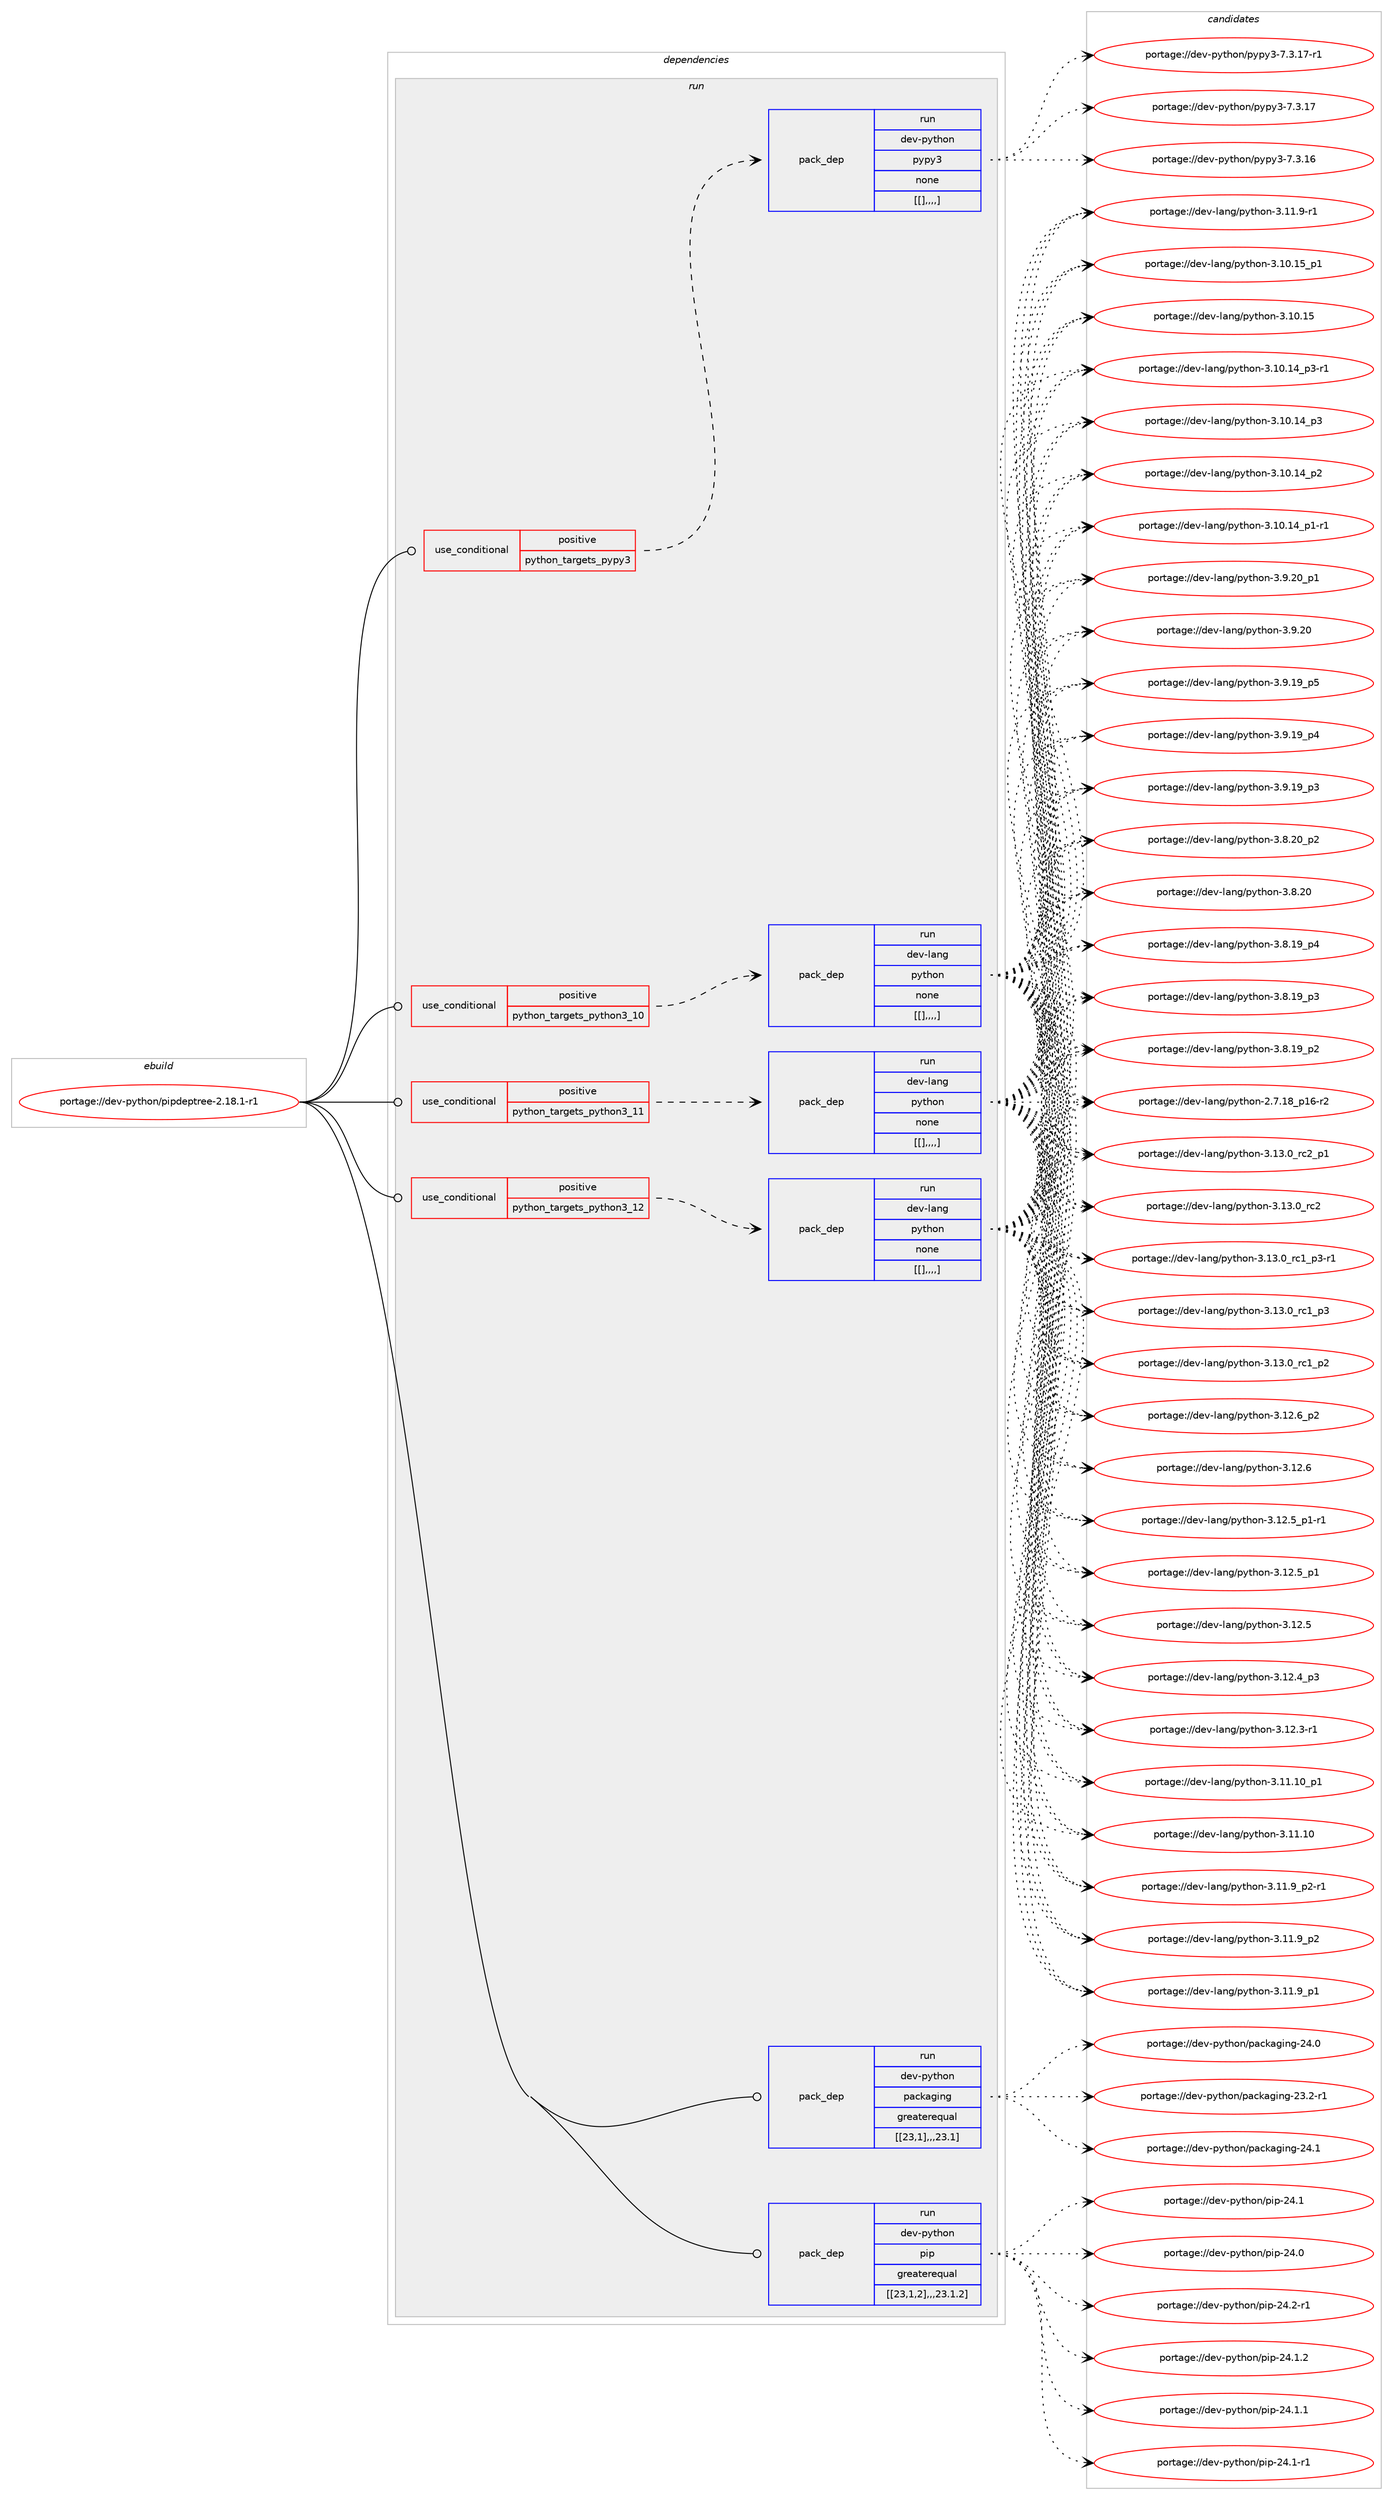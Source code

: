 digraph prolog {

# *************
# Graph options
# *************

newrank=true;
concentrate=true;
compound=true;
graph [rankdir=LR,fontname=Helvetica,fontsize=10,ranksep=1.5];#, ranksep=2.5, nodesep=0.2];
edge  [arrowhead=vee];
node  [fontname=Helvetica,fontsize=10];

# **********
# The ebuild
# **********

subgraph cluster_leftcol {
color=gray;
label=<<i>ebuild</i>>;
id [label="portage://dev-python/pipdeptree-2.18.1-r1", color=red, width=4, href="../dev-python/pipdeptree-2.18.1-r1.svg"];
}

# ****************
# The dependencies
# ****************

subgraph cluster_midcol {
color=gray;
label=<<i>dependencies</i>>;
subgraph cluster_compile {
fillcolor="#eeeeee";
style=filled;
label=<<i>compile</i>>;
}
subgraph cluster_compileandrun {
fillcolor="#eeeeee";
style=filled;
label=<<i>compile and run</i>>;
}
subgraph cluster_run {
fillcolor="#eeeeee";
style=filled;
label=<<i>run</i>>;
subgraph cond37392 {
dependency156794 [label=<<TABLE BORDER="0" CELLBORDER="1" CELLSPACING="0" CELLPADDING="4"><TR><TD ROWSPAN="3" CELLPADDING="10">use_conditional</TD></TR><TR><TD>positive</TD></TR><TR><TD>python_targets_pypy3</TD></TR></TABLE>>, shape=none, color=red];
subgraph pack118185 {
dependency156795 [label=<<TABLE BORDER="0" CELLBORDER="1" CELLSPACING="0" CELLPADDING="4" WIDTH="220"><TR><TD ROWSPAN="6" CELLPADDING="30">pack_dep</TD></TR><TR><TD WIDTH="110">run</TD></TR><TR><TD>dev-python</TD></TR><TR><TD>pypy3</TD></TR><TR><TD>none</TD></TR><TR><TD>[[],,,,]</TD></TR></TABLE>>, shape=none, color=blue];
}
dependency156794:e -> dependency156795:w [weight=20,style="dashed",arrowhead="vee"];
}
id:e -> dependency156794:w [weight=20,style="solid",arrowhead="odot"];
subgraph cond37393 {
dependency156796 [label=<<TABLE BORDER="0" CELLBORDER="1" CELLSPACING="0" CELLPADDING="4"><TR><TD ROWSPAN="3" CELLPADDING="10">use_conditional</TD></TR><TR><TD>positive</TD></TR><TR><TD>python_targets_python3_10</TD></TR></TABLE>>, shape=none, color=red];
subgraph pack118186 {
dependency156797 [label=<<TABLE BORDER="0" CELLBORDER="1" CELLSPACING="0" CELLPADDING="4" WIDTH="220"><TR><TD ROWSPAN="6" CELLPADDING="30">pack_dep</TD></TR><TR><TD WIDTH="110">run</TD></TR><TR><TD>dev-lang</TD></TR><TR><TD>python</TD></TR><TR><TD>none</TD></TR><TR><TD>[[],,,,]</TD></TR></TABLE>>, shape=none, color=blue];
}
dependency156796:e -> dependency156797:w [weight=20,style="dashed",arrowhead="vee"];
}
id:e -> dependency156796:w [weight=20,style="solid",arrowhead="odot"];
subgraph cond37394 {
dependency156798 [label=<<TABLE BORDER="0" CELLBORDER="1" CELLSPACING="0" CELLPADDING="4"><TR><TD ROWSPAN="3" CELLPADDING="10">use_conditional</TD></TR><TR><TD>positive</TD></TR><TR><TD>python_targets_python3_11</TD></TR></TABLE>>, shape=none, color=red];
subgraph pack118187 {
dependency156799 [label=<<TABLE BORDER="0" CELLBORDER="1" CELLSPACING="0" CELLPADDING="4" WIDTH="220"><TR><TD ROWSPAN="6" CELLPADDING="30">pack_dep</TD></TR><TR><TD WIDTH="110">run</TD></TR><TR><TD>dev-lang</TD></TR><TR><TD>python</TD></TR><TR><TD>none</TD></TR><TR><TD>[[],,,,]</TD></TR></TABLE>>, shape=none, color=blue];
}
dependency156798:e -> dependency156799:w [weight=20,style="dashed",arrowhead="vee"];
}
id:e -> dependency156798:w [weight=20,style="solid",arrowhead="odot"];
subgraph cond37395 {
dependency156800 [label=<<TABLE BORDER="0" CELLBORDER="1" CELLSPACING="0" CELLPADDING="4"><TR><TD ROWSPAN="3" CELLPADDING="10">use_conditional</TD></TR><TR><TD>positive</TD></TR><TR><TD>python_targets_python3_12</TD></TR></TABLE>>, shape=none, color=red];
subgraph pack118188 {
dependency156801 [label=<<TABLE BORDER="0" CELLBORDER="1" CELLSPACING="0" CELLPADDING="4" WIDTH="220"><TR><TD ROWSPAN="6" CELLPADDING="30">pack_dep</TD></TR><TR><TD WIDTH="110">run</TD></TR><TR><TD>dev-lang</TD></TR><TR><TD>python</TD></TR><TR><TD>none</TD></TR><TR><TD>[[],,,,]</TD></TR></TABLE>>, shape=none, color=blue];
}
dependency156800:e -> dependency156801:w [weight=20,style="dashed",arrowhead="vee"];
}
id:e -> dependency156800:w [weight=20,style="solid",arrowhead="odot"];
subgraph pack118189 {
dependency156802 [label=<<TABLE BORDER="0" CELLBORDER="1" CELLSPACING="0" CELLPADDING="4" WIDTH="220"><TR><TD ROWSPAN="6" CELLPADDING="30">pack_dep</TD></TR><TR><TD WIDTH="110">run</TD></TR><TR><TD>dev-python</TD></TR><TR><TD>packaging</TD></TR><TR><TD>greaterequal</TD></TR><TR><TD>[[23,1],,,23.1]</TD></TR></TABLE>>, shape=none, color=blue];
}
id:e -> dependency156802:w [weight=20,style="solid",arrowhead="odot"];
subgraph pack118190 {
dependency156803 [label=<<TABLE BORDER="0" CELLBORDER="1" CELLSPACING="0" CELLPADDING="4" WIDTH="220"><TR><TD ROWSPAN="6" CELLPADDING="30">pack_dep</TD></TR><TR><TD WIDTH="110">run</TD></TR><TR><TD>dev-python</TD></TR><TR><TD>pip</TD></TR><TR><TD>greaterequal</TD></TR><TR><TD>[[23,1,2],,,23.1.2]</TD></TR></TABLE>>, shape=none, color=blue];
}
id:e -> dependency156803:w [weight=20,style="solid",arrowhead="odot"];
}
}

# **************
# The candidates
# **************

subgraph cluster_choices {
rank=same;
color=gray;
label=<<i>candidates</i>>;

subgraph choice118185 {
color=black;
nodesep=1;
choice100101118451121211161041111104711212111212151455546514649554511449 [label="portage://dev-python/pypy3-7.3.17-r1", color=red, width=4,href="../dev-python/pypy3-7.3.17-r1.svg"];
choice10010111845112121116104111110471121211121215145554651464955 [label="portage://dev-python/pypy3-7.3.17", color=red, width=4,href="../dev-python/pypy3-7.3.17.svg"];
choice10010111845112121116104111110471121211121215145554651464954 [label="portage://dev-python/pypy3-7.3.16", color=red, width=4,href="../dev-python/pypy3-7.3.16.svg"];
dependency156795:e -> choice100101118451121211161041111104711212111212151455546514649554511449:w [style=dotted,weight="100"];
dependency156795:e -> choice10010111845112121116104111110471121211121215145554651464955:w [style=dotted,weight="100"];
dependency156795:e -> choice10010111845112121116104111110471121211121215145554651464954:w [style=dotted,weight="100"];
}
subgraph choice118186 {
color=black;
nodesep=1;
choice100101118451089711010347112121116104111110455146495146489511499509511249 [label="portage://dev-lang/python-3.13.0_rc2_p1", color=red, width=4,href="../dev-lang/python-3.13.0_rc2_p1.svg"];
choice10010111845108971101034711212111610411111045514649514648951149950 [label="portage://dev-lang/python-3.13.0_rc2", color=red, width=4,href="../dev-lang/python-3.13.0_rc2.svg"];
choice1001011184510897110103471121211161041111104551464951464895114994995112514511449 [label="portage://dev-lang/python-3.13.0_rc1_p3-r1", color=red, width=4,href="../dev-lang/python-3.13.0_rc1_p3-r1.svg"];
choice100101118451089711010347112121116104111110455146495146489511499499511251 [label="portage://dev-lang/python-3.13.0_rc1_p3", color=red, width=4,href="../dev-lang/python-3.13.0_rc1_p3.svg"];
choice100101118451089711010347112121116104111110455146495146489511499499511250 [label="portage://dev-lang/python-3.13.0_rc1_p2", color=red, width=4,href="../dev-lang/python-3.13.0_rc1_p2.svg"];
choice100101118451089711010347112121116104111110455146495046549511250 [label="portage://dev-lang/python-3.12.6_p2", color=red, width=4,href="../dev-lang/python-3.12.6_p2.svg"];
choice10010111845108971101034711212111610411111045514649504654 [label="portage://dev-lang/python-3.12.6", color=red, width=4,href="../dev-lang/python-3.12.6.svg"];
choice1001011184510897110103471121211161041111104551464950465395112494511449 [label="portage://dev-lang/python-3.12.5_p1-r1", color=red, width=4,href="../dev-lang/python-3.12.5_p1-r1.svg"];
choice100101118451089711010347112121116104111110455146495046539511249 [label="portage://dev-lang/python-3.12.5_p1", color=red, width=4,href="../dev-lang/python-3.12.5_p1.svg"];
choice10010111845108971101034711212111610411111045514649504653 [label="portage://dev-lang/python-3.12.5", color=red, width=4,href="../dev-lang/python-3.12.5.svg"];
choice100101118451089711010347112121116104111110455146495046529511251 [label="portage://dev-lang/python-3.12.4_p3", color=red, width=4,href="../dev-lang/python-3.12.4_p3.svg"];
choice100101118451089711010347112121116104111110455146495046514511449 [label="portage://dev-lang/python-3.12.3-r1", color=red, width=4,href="../dev-lang/python-3.12.3-r1.svg"];
choice10010111845108971101034711212111610411111045514649494649489511249 [label="portage://dev-lang/python-3.11.10_p1", color=red, width=4,href="../dev-lang/python-3.11.10_p1.svg"];
choice1001011184510897110103471121211161041111104551464949464948 [label="portage://dev-lang/python-3.11.10", color=red, width=4,href="../dev-lang/python-3.11.10.svg"];
choice1001011184510897110103471121211161041111104551464949465795112504511449 [label="portage://dev-lang/python-3.11.9_p2-r1", color=red, width=4,href="../dev-lang/python-3.11.9_p2-r1.svg"];
choice100101118451089711010347112121116104111110455146494946579511250 [label="portage://dev-lang/python-3.11.9_p2", color=red, width=4,href="../dev-lang/python-3.11.9_p2.svg"];
choice100101118451089711010347112121116104111110455146494946579511249 [label="portage://dev-lang/python-3.11.9_p1", color=red, width=4,href="../dev-lang/python-3.11.9_p1.svg"];
choice100101118451089711010347112121116104111110455146494946574511449 [label="portage://dev-lang/python-3.11.9-r1", color=red, width=4,href="../dev-lang/python-3.11.9-r1.svg"];
choice10010111845108971101034711212111610411111045514649484649539511249 [label="portage://dev-lang/python-3.10.15_p1", color=red, width=4,href="../dev-lang/python-3.10.15_p1.svg"];
choice1001011184510897110103471121211161041111104551464948464953 [label="portage://dev-lang/python-3.10.15", color=red, width=4,href="../dev-lang/python-3.10.15.svg"];
choice100101118451089711010347112121116104111110455146494846495295112514511449 [label="portage://dev-lang/python-3.10.14_p3-r1", color=red, width=4,href="../dev-lang/python-3.10.14_p3-r1.svg"];
choice10010111845108971101034711212111610411111045514649484649529511251 [label="portage://dev-lang/python-3.10.14_p3", color=red, width=4,href="../dev-lang/python-3.10.14_p3.svg"];
choice10010111845108971101034711212111610411111045514649484649529511250 [label="portage://dev-lang/python-3.10.14_p2", color=red, width=4,href="../dev-lang/python-3.10.14_p2.svg"];
choice100101118451089711010347112121116104111110455146494846495295112494511449 [label="portage://dev-lang/python-3.10.14_p1-r1", color=red, width=4,href="../dev-lang/python-3.10.14_p1-r1.svg"];
choice100101118451089711010347112121116104111110455146574650489511249 [label="portage://dev-lang/python-3.9.20_p1", color=red, width=4,href="../dev-lang/python-3.9.20_p1.svg"];
choice10010111845108971101034711212111610411111045514657465048 [label="portage://dev-lang/python-3.9.20", color=red, width=4,href="../dev-lang/python-3.9.20.svg"];
choice100101118451089711010347112121116104111110455146574649579511253 [label="portage://dev-lang/python-3.9.19_p5", color=red, width=4,href="../dev-lang/python-3.9.19_p5.svg"];
choice100101118451089711010347112121116104111110455146574649579511252 [label="portage://dev-lang/python-3.9.19_p4", color=red, width=4,href="../dev-lang/python-3.9.19_p4.svg"];
choice100101118451089711010347112121116104111110455146574649579511251 [label="portage://dev-lang/python-3.9.19_p3", color=red, width=4,href="../dev-lang/python-3.9.19_p3.svg"];
choice100101118451089711010347112121116104111110455146564650489511250 [label="portage://dev-lang/python-3.8.20_p2", color=red, width=4,href="../dev-lang/python-3.8.20_p2.svg"];
choice10010111845108971101034711212111610411111045514656465048 [label="portage://dev-lang/python-3.8.20", color=red, width=4,href="../dev-lang/python-3.8.20.svg"];
choice100101118451089711010347112121116104111110455146564649579511252 [label="portage://dev-lang/python-3.8.19_p4", color=red, width=4,href="../dev-lang/python-3.8.19_p4.svg"];
choice100101118451089711010347112121116104111110455146564649579511251 [label="portage://dev-lang/python-3.8.19_p3", color=red, width=4,href="../dev-lang/python-3.8.19_p3.svg"];
choice100101118451089711010347112121116104111110455146564649579511250 [label="portage://dev-lang/python-3.8.19_p2", color=red, width=4,href="../dev-lang/python-3.8.19_p2.svg"];
choice100101118451089711010347112121116104111110455046554649569511249544511450 [label="portage://dev-lang/python-2.7.18_p16-r2", color=red, width=4,href="../dev-lang/python-2.7.18_p16-r2.svg"];
dependency156797:e -> choice100101118451089711010347112121116104111110455146495146489511499509511249:w [style=dotted,weight="100"];
dependency156797:e -> choice10010111845108971101034711212111610411111045514649514648951149950:w [style=dotted,weight="100"];
dependency156797:e -> choice1001011184510897110103471121211161041111104551464951464895114994995112514511449:w [style=dotted,weight="100"];
dependency156797:e -> choice100101118451089711010347112121116104111110455146495146489511499499511251:w [style=dotted,weight="100"];
dependency156797:e -> choice100101118451089711010347112121116104111110455146495146489511499499511250:w [style=dotted,weight="100"];
dependency156797:e -> choice100101118451089711010347112121116104111110455146495046549511250:w [style=dotted,weight="100"];
dependency156797:e -> choice10010111845108971101034711212111610411111045514649504654:w [style=dotted,weight="100"];
dependency156797:e -> choice1001011184510897110103471121211161041111104551464950465395112494511449:w [style=dotted,weight="100"];
dependency156797:e -> choice100101118451089711010347112121116104111110455146495046539511249:w [style=dotted,weight="100"];
dependency156797:e -> choice10010111845108971101034711212111610411111045514649504653:w [style=dotted,weight="100"];
dependency156797:e -> choice100101118451089711010347112121116104111110455146495046529511251:w [style=dotted,weight="100"];
dependency156797:e -> choice100101118451089711010347112121116104111110455146495046514511449:w [style=dotted,weight="100"];
dependency156797:e -> choice10010111845108971101034711212111610411111045514649494649489511249:w [style=dotted,weight="100"];
dependency156797:e -> choice1001011184510897110103471121211161041111104551464949464948:w [style=dotted,weight="100"];
dependency156797:e -> choice1001011184510897110103471121211161041111104551464949465795112504511449:w [style=dotted,weight="100"];
dependency156797:e -> choice100101118451089711010347112121116104111110455146494946579511250:w [style=dotted,weight="100"];
dependency156797:e -> choice100101118451089711010347112121116104111110455146494946579511249:w [style=dotted,weight="100"];
dependency156797:e -> choice100101118451089711010347112121116104111110455146494946574511449:w [style=dotted,weight="100"];
dependency156797:e -> choice10010111845108971101034711212111610411111045514649484649539511249:w [style=dotted,weight="100"];
dependency156797:e -> choice1001011184510897110103471121211161041111104551464948464953:w [style=dotted,weight="100"];
dependency156797:e -> choice100101118451089711010347112121116104111110455146494846495295112514511449:w [style=dotted,weight="100"];
dependency156797:e -> choice10010111845108971101034711212111610411111045514649484649529511251:w [style=dotted,weight="100"];
dependency156797:e -> choice10010111845108971101034711212111610411111045514649484649529511250:w [style=dotted,weight="100"];
dependency156797:e -> choice100101118451089711010347112121116104111110455146494846495295112494511449:w [style=dotted,weight="100"];
dependency156797:e -> choice100101118451089711010347112121116104111110455146574650489511249:w [style=dotted,weight="100"];
dependency156797:e -> choice10010111845108971101034711212111610411111045514657465048:w [style=dotted,weight="100"];
dependency156797:e -> choice100101118451089711010347112121116104111110455146574649579511253:w [style=dotted,weight="100"];
dependency156797:e -> choice100101118451089711010347112121116104111110455146574649579511252:w [style=dotted,weight="100"];
dependency156797:e -> choice100101118451089711010347112121116104111110455146574649579511251:w [style=dotted,weight="100"];
dependency156797:e -> choice100101118451089711010347112121116104111110455146564650489511250:w [style=dotted,weight="100"];
dependency156797:e -> choice10010111845108971101034711212111610411111045514656465048:w [style=dotted,weight="100"];
dependency156797:e -> choice100101118451089711010347112121116104111110455146564649579511252:w [style=dotted,weight="100"];
dependency156797:e -> choice100101118451089711010347112121116104111110455146564649579511251:w [style=dotted,weight="100"];
dependency156797:e -> choice100101118451089711010347112121116104111110455146564649579511250:w [style=dotted,weight="100"];
dependency156797:e -> choice100101118451089711010347112121116104111110455046554649569511249544511450:w [style=dotted,weight="100"];
}
subgraph choice118187 {
color=black;
nodesep=1;
choice100101118451089711010347112121116104111110455146495146489511499509511249 [label="portage://dev-lang/python-3.13.0_rc2_p1", color=red, width=4,href="../dev-lang/python-3.13.0_rc2_p1.svg"];
choice10010111845108971101034711212111610411111045514649514648951149950 [label="portage://dev-lang/python-3.13.0_rc2", color=red, width=4,href="../dev-lang/python-3.13.0_rc2.svg"];
choice1001011184510897110103471121211161041111104551464951464895114994995112514511449 [label="portage://dev-lang/python-3.13.0_rc1_p3-r1", color=red, width=4,href="../dev-lang/python-3.13.0_rc1_p3-r1.svg"];
choice100101118451089711010347112121116104111110455146495146489511499499511251 [label="portage://dev-lang/python-3.13.0_rc1_p3", color=red, width=4,href="../dev-lang/python-3.13.0_rc1_p3.svg"];
choice100101118451089711010347112121116104111110455146495146489511499499511250 [label="portage://dev-lang/python-3.13.0_rc1_p2", color=red, width=4,href="../dev-lang/python-3.13.0_rc1_p2.svg"];
choice100101118451089711010347112121116104111110455146495046549511250 [label="portage://dev-lang/python-3.12.6_p2", color=red, width=4,href="../dev-lang/python-3.12.6_p2.svg"];
choice10010111845108971101034711212111610411111045514649504654 [label="portage://dev-lang/python-3.12.6", color=red, width=4,href="../dev-lang/python-3.12.6.svg"];
choice1001011184510897110103471121211161041111104551464950465395112494511449 [label="portage://dev-lang/python-3.12.5_p1-r1", color=red, width=4,href="../dev-lang/python-3.12.5_p1-r1.svg"];
choice100101118451089711010347112121116104111110455146495046539511249 [label="portage://dev-lang/python-3.12.5_p1", color=red, width=4,href="../dev-lang/python-3.12.5_p1.svg"];
choice10010111845108971101034711212111610411111045514649504653 [label="portage://dev-lang/python-3.12.5", color=red, width=4,href="../dev-lang/python-3.12.5.svg"];
choice100101118451089711010347112121116104111110455146495046529511251 [label="portage://dev-lang/python-3.12.4_p3", color=red, width=4,href="../dev-lang/python-3.12.4_p3.svg"];
choice100101118451089711010347112121116104111110455146495046514511449 [label="portage://dev-lang/python-3.12.3-r1", color=red, width=4,href="../dev-lang/python-3.12.3-r1.svg"];
choice10010111845108971101034711212111610411111045514649494649489511249 [label="portage://dev-lang/python-3.11.10_p1", color=red, width=4,href="../dev-lang/python-3.11.10_p1.svg"];
choice1001011184510897110103471121211161041111104551464949464948 [label="portage://dev-lang/python-3.11.10", color=red, width=4,href="../dev-lang/python-3.11.10.svg"];
choice1001011184510897110103471121211161041111104551464949465795112504511449 [label="portage://dev-lang/python-3.11.9_p2-r1", color=red, width=4,href="../dev-lang/python-3.11.9_p2-r1.svg"];
choice100101118451089711010347112121116104111110455146494946579511250 [label="portage://dev-lang/python-3.11.9_p2", color=red, width=4,href="../dev-lang/python-3.11.9_p2.svg"];
choice100101118451089711010347112121116104111110455146494946579511249 [label="portage://dev-lang/python-3.11.9_p1", color=red, width=4,href="../dev-lang/python-3.11.9_p1.svg"];
choice100101118451089711010347112121116104111110455146494946574511449 [label="portage://dev-lang/python-3.11.9-r1", color=red, width=4,href="../dev-lang/python-3.11.9-r1.svg"];
choice10010111845108971101034711212111610411111045514649484649539511249 [label="portage://dev-lang/python-3.10.15_p1", color=red, width=4,href="../dev-lang/python-3.10.15_p1.svg"];
choice1001011184510897110103471121211161041111104551464948464953 [label="portage://dev-lang/python-3.10.15", color=red, width=4,href="../dev-lang/python-3.10.15.svg"];
choice100101118451089711010347112121116104111110455146494846495295112514511449 [label="portage://dev-lang/python-3.10.14_p3-r1", color=red, width=4,href="../dev-lang/python-3.10.14_p3-r1.svg"];
choice10010111845108971101034711212111610411111045514649484649529511251 [label="portage://dev-lang/python-3.10.14_p3", color=red, width=4,href="../dev-lang/python-3.10.14_p3.svg"];
choice10010111845108971101034711212111610411111045514649484649529511250 [label="portage://dev-lang/python-3.10.14_p2", color=red, width=4,href="../dev-lang/python-3.10.14_p2.svg"];
choice100101118451089711010347112121116104111110455146494846495295112494511449 [label="portage://dev-lang/python-3.10.14_p1-r1", color=red, width=4,href="../dev-lang/python-3.10.14_p1-r1.svg"];
choice100101118451089711010347112121116104111110455146574650489511249 [label="portage://dev-lang/python-3.9.20_p1", color=red, width=4,href="../dev-lang/python-3.9.20_p1.svg"];
choice10010111845108971101034711212111610411111045514657465048 [label="portage://dev-lang/python-3.9.20", color=red, width=4,href="../dev-lang/python-3.9.20.svg"];
choice100101118451089711010347112121116104111110455146574649579511253 [label="portage://dev-lang/python-3.9.19_p5", color=red, width=4,href="../dev-lang/python-3.9.19_p5.svg"];
choice100101118451089711010347112121116104111110455146574649579511252 [label="portage://dev-lang/python-3.9.19_p4", color=red, width=4,href="../dev-lang/python-3.9.19_p4.svg"];
choice100101118451089711010347112121116104111110455146574649579511251 [label="portage://dev-lang/python-3.9.19_p3", color=red, width=4,href="../dev-lang/python-3.9.19_p3.svg"];
choice100101118451089711010347112121116104111110455146564650489511250 [label="portage://dev-lang/python-3.8.20_p2", color=red, width=4,href="../dev-lang/python-3.8.20_p2.svg"];
choice10010111845108971101034711212111610411111045514656465048 [label="portage://dev-lang/python-3.8.20", color=red, width=4,href="../dev-lang/python-3.8.20.svg"];
choice100101118451089711010347112121116104111110455146564649579511252 [label="portage://dev-lang/python-3.8.19_p4", color=red, width=4,href="../dev-lang/python-3.8.19_p4.svg"];
choice100101118451089711010347112121116104111110455146564649579511251 [label="portage://dev-lang/python-3.8.19_p3", color=red, width=4,href="../dev-lang/python-3.8.19_p3.svg"];
choice100101118451089711010347112121116104111110455146564649579511250 [label="portage://dev-lang/python-3.8.19_p2", color=red, width=4,href="../dev-lang/python-3.8.19_p2.svg"];
choice100101118451089711010347112121116104111110455046554649569511249544511450 [label="portage://dev-lang/python-2.7.18_p16-r2", color=red, width=4,href="../dev-lang/python-2.7.18_p16-r2.svg"];
dependency156799:e -> choice100101118451089711010347112121116104111110455146495146489511499509511249:w [style=dotted,weight="100"];
dependency156799:e -> choice10010111845108971101034711212111610411111045514649514648951149950:w [style=dotted,weight="100"];
dependency156799:e -> choice1001011184510897110103471121211161041111104551464951464895114994995112514511449:w [style=dotted,weight="100"];
dependency156799:e -> choice100101118451089711010347112121116104111110455146495146489511499499511251:w [style=dotted,weight="100"];
dependency156799:e -> choice100101118451089711010347112121116104111110455146495146489511499499511250:w [style=dotted,weight="100"];
dependency156799:e -> choice100101118451089711010347112121116104111110455146495046549511250:w [style=dotted,weight="100"];
dependency156799:e -> choice10010111845108971101034711212111610411111045514649504654:w [style=dotted,weight="100"];
dependency156799:e -> choice1001011184510897110103471121211161041111104551464950465395112494511449:w [style=dotted,weight="100"];
dependency156799:e -> choice100101118451089711010347112121116104111110455146495046539511249:w [style=dotted,weight="100"];
dependency156799:e -> choice10010111845108971101034711212111610411111045514649504653:w [style=dotted,weight="100"];
dependency156799:e -> choice100101118451089711010347112121116104111110455146495046529511251:w [style=dotted,weight="100"];
dependency156799:e -> choice100101118451089711010347112121116104111110455146495046514511449:w [style=dotted,weight="100"];
dependency156799:e -> choice10010111845108971101034711212111610411111045514649494649489511249:w [style=dotted,weight="100"];
dependency156799:e -> choice1001011184510897110103471121211161041111104551464949464948:w [style=dotted,weight="100"];
dependency156799:e -> choice1001011184510897110103471121211161041111104551464949465795112504511449:w [style=dotted,weight="100"];
dependency156799:e -> choice100101118451089711010347112121116104111110455146494946579511250:w [style=dotted,weight="100"];
dependency156799:e -> choice100101118451089711010347112121116104111110455146494946579511249:w [style=dotted,weight="100"];
dependency156799:e -> choice100101118451089711010347112121116104111110455146494946574511449:w [style=dotted,weight="100"];
dependency156799:e -> choice10010111845108971101034711212111610411111045514649484649539511249:w [style=dotted,weight="100"];
dependency156799:e -> choice1001011184510897110103471121211161041111104551464948464953:w [style=dotted,weight="100"];
dependency156799:e -> choice100101118451089711010347112121116104111110455146494846495295112514511449:w [style=dotted,weight="100"];
dependency156799:e -> choice10010111845108971101034711212111610411111045514649484649529511251:w [style=dotted,weight="100"];
dependency156799:e -> choice10010111845108971101034711212111610411111045514649484649529511250:w [style=dotted,weight="100"];
dependency156799:e -> choice100101118451089711010347112121116104111110455146494846495295112494511449:w [style=dotted,weight="100"];
dependency156799:e -> choice100101118451089711010347112121116104111110455146574650489511249:w [style=dotted,weight="100"];
dependency156799:e -> choice10010111845108971101034711212111610411111045514657465048:w [style=dotted,weight="100"];
dependency156799:e -> choice100101118451089711010347112121116104111110455146574649579511253:w [style=dotted,weight="100"];
dependency156799:e -> choice100101118451089711010347112121116104111110455146574649579511252:w [style=dotted,weight="100"];
dependency156799:e -> choice100101118451089711010347112121116104111110455146574649579511251:w [style=dotted,weight="100"];
dependency156799:e -> choice100101118451089711010347112121116104111110455146564650489511250:w [style=dotted,weight="100"];
dependency156799:e -> choice10010111845108971101034711212111610411111045514656465048:w [style=dotted,weight="100"];
dependency156799:e -> choice100101118451089711010347112121116104111110455146564649579511252:w [style=dotted,weight="100"];
dependency156799:e -> choice100101118451089711010347112121116104111110455146564649579511251:w [style=dotted,weight="100"];
dependency156799:e -> choice100101118451089711010347112121116104111110455146564649579511250:w [style=dotted,weight="100"];
dependency156799:e -> choice100101118451089711010347112121116104111110455046554649569511249544511450:w [style=dotted,weight="100"];
}
subgraph choice118188 {
color=black;
nodesep=1;
choice100101118451089711010347112121116104111110455146495146489511499509511249 [label="portage://dev-lang/python-3.13.0_rc2_p1", color=red, width=4,href="../dev-lang/python-3.13.0_rc2_p1.svg"];
choice10010111845108971101034711212111610411111045514649514648951149950 [label="portage://dev-lang/python-3.13.0_rc2", color=red, width=4,href="../dev-lang/python-3.13.0_rc2.svg"];
choice1001011184510897110103471121211161041111104551464951464895114994995112514511449 [label="portage://dev-lang/python-3.13.0_rc1_p3-r1", color=red, width=4,href="../dev-lang/python-3.13.0_rc1_p3-r1.svg"];
choice100101118451089711010347112121116104111110455146495146489511499499511251 [label="portage://dev-lang/python-3.13.0_rc1_p3", color=red, width=4,href="../dev-lang/python-3.13.0_rc1_p3.svg"];
choice100101118451089711010347112121116104111110455146495146489511499499511250 [label="portage://dev-lang/python-3.13.0_rc1_p2", color=red, width=4,href="../dev-lang/python-3.13.0_rc1_p2.svg"];
choice100101118451089711010347112121116104111110455146495046549511250 [label="portage://dev-lang/python-3.12.6_p2", color=red, width=4,href="../dev-lang/python-3.12.6_p2.svg"];
choice10010111845108971101034711212111610411111045514649504654 [label="portage://dev-lang/python-3.12.6", color=red, width=4,href="../dev-lang/python-3.12.6.svg"];
choice1001011184510897110103471121211161041111104551464950465395112494511449 [label="portage://dev-lang/python-3.12.5_p1-r1", color=red, width=4,href="../dev-lang/python-3.12.5_p1-r1.svg"];
choice100101118451089711010347112121116104111110455146495046539511249 [label="portage://dev-lang/python-3.12.5_p1", color=red, width=4,href="../dev-lang/python-3.12.5_p1.svg"];
choice10010111845108971101034711212111610411111045514649504653 [label="portage://dev-lang/python-3.12.5", color=red, width=4,href="../dev-lang/python-3.12.5.svg"];
choice100101118451089711010347112121116104111110455146495046529511251 [label="portage://dev-lang/python-3.12.4_p3", color=red, width=4,href="../dev-lang/python-3.12.4_p3.svg"];
choice100101118451089711010347112121116104111110455146495046514511449 [label="portage://dev-lang/python-3.12.3-r1", color=red, width=4,href="../dev-lang/python-3.12.3-r1.svg"];
choice10010111845108971101034711212111610411111045514649494649489511249 [label="portage://dev-lang/python-3.11.10_p1", color=red, width=4,href="../dev-lang/python-3.11.10_p1.svg"];
choice1001011184510897110103471121211161041111104551464949464948 [label="portage://dev-lang/python-3.11.10", color=red, width=4,href="../dev-lang/python-3.11.10.svg"];
choice1001011184510897110103471121211161041111104551464949465795112504511449 [label="portage://dev-lang/python-3.11.9_p2-r1", color=red, width=4,href="../dev-lang/python-3.11.9_p2-r1.svg"];
choice100101118451089711010347112121116104111110455146494946579511250 [label="portage://dev-lang/python-3.11.9_p2", color=red, width=4,href="../dev-lang/python-3.11.9_p2.svg"];
choice100101118451089711010347112121116104111110455146494946579511249 [label="portage://dev-lang/python-3.11.9_p1", color=red, width=4,href="../dev-lang/python-3.11.9_p1.svg"];
choice100101118451089711010347112121116104111110455146494946574511449 [label="portage://dev-lang/python-3.11.9-r1", color=red, width=4,href="../dev-lang/python-3.11.9-r1.svg"];
choice10010111845108971101034711212111610411111045514649484649539511249 [label="portage://dev-lang/python-3.10.15_p1", color=red, width=4,href="../dev-lang/python-3.10.15_p1.svg"];
choice1001011184510897110103471121211161041111104551464948464953 [label="portage://dev-lang/python-3.10.15", color=red, width=4,href="../dev-lang/python-3.10.15.svg"];
choice100101118451089711010347112121116104111110455146494846495295112514511449 [label="portage://dev-lang/python-3.10.14_p3-r1", color=red, width=4,href="../dev-lang/python-3.10.14_p3-r1.svg"];
choice10010111845108971101034711212111610411111045514649484649529511251 [label="portage://dev-lang/python-3.10.14_p3", color=red, width=4,href="../dev-lang/python-3.10.14_p3.svg"];
choice10010111845108971101034711212111610411111045514649484649529511250 [label="portage://dev-lang/python-3.10.14_p2", color=red, width=4,href="../dev-lang/python-3.10.14_p2.svg"];
choice100101118451089711010347112121116104111110455146494846495295112494511449 [label="portage://dev-lang/python-3.10.14_p1-r1", color=red, width=4,href="../dev-lang/python-3.10.14_p1-r1.svg"];
choice100101118451089711010347112121116104111110455146574650489511249 [label="portage://dev-lang/python-3.9.20_p1", color=red, width=4,href="../dev-lang/python-3.9.20_p1.svg"];
choice10010111845108971101034711212111610411111045514657465048 [label="portage://dev-lang/python-3.9.20", color=red, width=4,href="../dev-lang/python-3.9.20.svg"];
choice100101118451089711010347112121116104111110455146574649579511253 [label="portage://dev-lang/python-3.9.19_p5", color=red, width=4,href="../dev-lang/python-3.9.19_p5.svg"];
choice100101118451089711010347112121116104111110455146574649579511252 [label="portage://dev-lang/python-3.9.19_p4", color=red, width=4,href="../dev-lang/python-3.9.19_p4.svg"];
choice100101118451089711010347112121116104111110455146574649579511251 [label="portage://dev-lang/python-3.9.19_p3", color=red, width=4,href="../dev-lang/python-3.9.19_p3.svg"];
choice100101118451089711010347112121116104111110455146564650489511250 [label="portage://dev-lang/python-3.8.20_p2", color=red, width=4,href="../dev-lang/python-3.8.20_p2.svg"];
choice10010111845108971101034711212111610411111045514656465048 [label="portage://dev-lang/python-3.8.20", color=red, width=4,href="../dev-lang/python-3.8.20.svg"];
choice100101118451089711010347112121116104111110455146564649579511252 [label="portage://dev-lang/python-3.8.19_p4", color=red, width=4,href="../dev-lang/python-3.8.19_p4.svg"];
choice100101118451089711010347112121116104111110455146564649579511251 [label="portage://dev-lang/python-3.8.19_p3", color=red, width=4,href="../dev-lang/python-3.8.19_p3.svg"];
choice100101118451089711010347112121116104111110455146564649579511250 [label="portage://dev-lang/python-3.8.19_p2", color=red, width=4,href="../dev-lang/python-3.8.19_p2.svg"];
choice100101118451089711010347112121116104111110455046554649569511249544511450 [label="portage://dev-lang/python-2.7.18_p16-r2", color=red, width=4,href="../dev-lang/python-2.7.18_p16-r2.svg"];
dependency156801:e -> choice100101118451089711010347112121116104111110455146495146489511499509511249:w [style=dotted,weight="100"];
dependency156801:e -> choice10010111845108971101034711212111610411111045514649514648951149950:w [style=dotted,weight="100"];
dependency156801:e -> choice1001011184510897110103471121211161041111104551464951464895114994995112514511449:w [style=dotted,weight="100"];
dependency156801:e -> choice100101118451089711010347112121116104111110455146495146489511499499511251:w [style=dotted,weight="100"];
dependency156801:e -> choice100101118451089711010347112121116104111110455146495146489511499499511250:w [style=dotted,weight="100"];
dependency156801:e -> choice100101118451089711010347112121116104111110455146495046549511250:w [style=dotted,weight="100"];
dependency156801:e -> choice10010111845108971101034711212111610411111045514649504654:w [style=dotted,weight="100"];
dependency156801:e -> choice1001011184510897110103471121211161041111104551464950465395112494511449:w [style=dotted,weight="100"];
dependency156801:e -> choice100101118451089711010347112121116104111110455146495046539511249:w [style=dotted,weight="100"];
dependency156801:e -> choice10010111845108971101034711212111610411111045514649504653:w [style=dotted,weight="100"];
dependency156801:e -> choice100101118451089711010347112121116104111110455146495046529511251:w [style=dotted,weight="100"];
dependency156801:e -> choice100101118451089711010347112121116104111110455146495046514511449:w [style=dotted,weight="100"];
dependency156801:e -> choice10010111845108971101034711212111610411111045514649494649489511249:w [style=dotted,weight="100"];
dependency156801:e -> choice1001011184510897110103471121211161041111104551464949464948:w [style=dotted,weight="100"];
dependency156801:e -> choice1001011184510897110103471121211161041111104551464949465795112504511449:w [style=dotted,weight="100"];
dependency156801:e -> choice100101118451089711010347112121116104111110455146494946579511250:w [style=dotted,weight="100"];
dependency156801:e -> choice100101118451089711010347112121116104111110455146494946579511249:w [style=dotted,weight="100"];
dependency156801:e -> choice100101118451089711010347112121116104111110455146494946574511449:w [style=dotted,weight="100"];
dependency156801:e -> choice10010111845108971101034711212111610411111045514649484649539511249:w [style=dotted,weight="100"];
dependency156801:e -> choice1001011184510897110103471121211161041111104551464948464953:w [style=dotted,weight="100"];
dependency156801:e -> choice100101118451089711010347112121116104111110455146494846495295112514511449:w [style=dotted,weight="100"];
dependency156801:e -> choice10010111845108971101034711212111610411111045514649484649529511251:w [style=dotted,weight="100"];
dependency156801:e -> choice10010111845108971101034711212111610411111045514649484649529511250:w [style=dotted,weight="100"];
dependency156801:e -> choice100101118451089711010347112121116104111110455146494846495295112494511449:w [style=dotted,weight="100"];
dependency156801:e -> choice100101118451089711010347112121116104111110455146574650489511249:w [style=dotted,weight="100"];
dependency156801:e -> choice10010111845108971101034711212111610411111045514657465048:w [style=dotted,weight="100"];
dependency156801:e -> choice100101118451089711010347112121116104111110455146574649579511253:w [style=dotted,weight="100"];
dependency156801:e -> choice100101118451089711010347112121116104111110455146574649579511252:w [style=dotted,weight="100"];
dependency156801:e -> choice100101118451089711010347112121116104111110455146574649579511251:w [style=dotted,weight="100"];
dependency156801:e -> choice100101118451089711010347112121116104111110455146564650489511250:w [style=dotted,weight="100"];
dependency156801:e -> choice10010111845108971101034711212111610411111045514656465048:w [style=dotted,weight="100"];
dependency156801:e -> choice100101118451089711010347112121116104111110455146564649579511252:w [style=dotted,weight="100"];
dependency156801:e -> choice100101118451089711010347112121116104111110455146564649579511251:w [style=dotted,weight="100"];
dependency156801:e -> choice100101118451089711010347112121116104111110455146564649579511250:w [style=dotted,weight="100"];
dependency156801:e -> choice100101118451089711010347112121116104111110455046554649569511249544511450:w [style=dotted,weight="100"];
}
subgraph choice118189 {
color=black;
nodesep=1;
choice10010111845112121116104111110471129799107971031051101034550524649 [label="portage://dev-python/packaging-24.1", color=red, width=4,href="../dev-python/packaging-24.1.svg"];
choice10010111845112121116104111110471129799107971031051101034550524648 [label="portage://dev-python/packaging-24.0", color=red, width=4,href="../dev-python/packaging-24.0.svg"];
choice100101118451121211161041111104711297991079710310511010345505146504511449 [label="portage://dev-python/packaging-23.2-r1", color=red, width=4,href="../dev-python/packaging-23.2-r1.svg"];
dependency156802:e -> choice10010111845112121116104111110471129799107971031051101034550524649:w [style=dotted,weight="100"];
dependency156802:e -> choice10010111845112121116104111110471129799107971031051101034550524648:w [style=dotted,weight="100"];
dependency156802:e -> choice100101118451121211161041111104711297991079710310511010345505146504511449:w [style=dotted,weight="100"];
}
subgraph choice118190 {
color=black;
nodesep=1;
choice100101118451121211161041111104711210511245505246504511449 [label="portage://dev-python/pip-24.2-r1", color=red, width=4,href="../dev-python/pip-24.2-r1.svg"];
choice100101118451121211161041111104711210511245505246494650 [label="portage://dev-python/pip-24.1.2", color=red, width=4,href="../dev-python/pip-24.1.2.svg"];
choice100101118451121211161041111104711210511245505246494649 [label="portage://dev-python/pip-24.1.1", color=red, width=4,href="../dev-python/pip-24.1.1.svg"];
choice100101118451121211161041111104711210511245505246494511449 [label="portage://dev-python/pip-24.1-r1", color=red, width=4,href="../dev-python/pip-24.1-r1.svg"];
choice10010111845112121116104111110471121051124550524649 [label="portage://dev-python/pip-24.1", color=red, width=4,href="../dev-python/pip-24.1.svg"];
choice10010111845112121116104111110471121051124550524648 [label="portage://dev-python/pip-24.0", color=red, width=4,href="../dev-python/pip-24.0.svg"];
dependency156803:e -> choice100101118451121211161041111104711210511245505246504511449:w [style=dotted,weight="100"];
dependency156803:e -> choice100101118451121211161041111104711210511245505246494650:w [style=dotted,weight="100"];
dependency156803:e -> choice100101118451121211161041111104711210511245505246494649:w [style=dotted,weight="100"];
dependency156803:e -> choice100101118451121211161041111104711210511245505246494511449:w [style=dotted,weight="100"];
dependency156803:e -> choice10010111845112121116104111110471121051124550524649:w [style=dotted,weight="100"];
dependency156803:e -> choice10010111845112121116104111110471121051124550524648:w [style=dotted,weight="100"];
}
}

}
